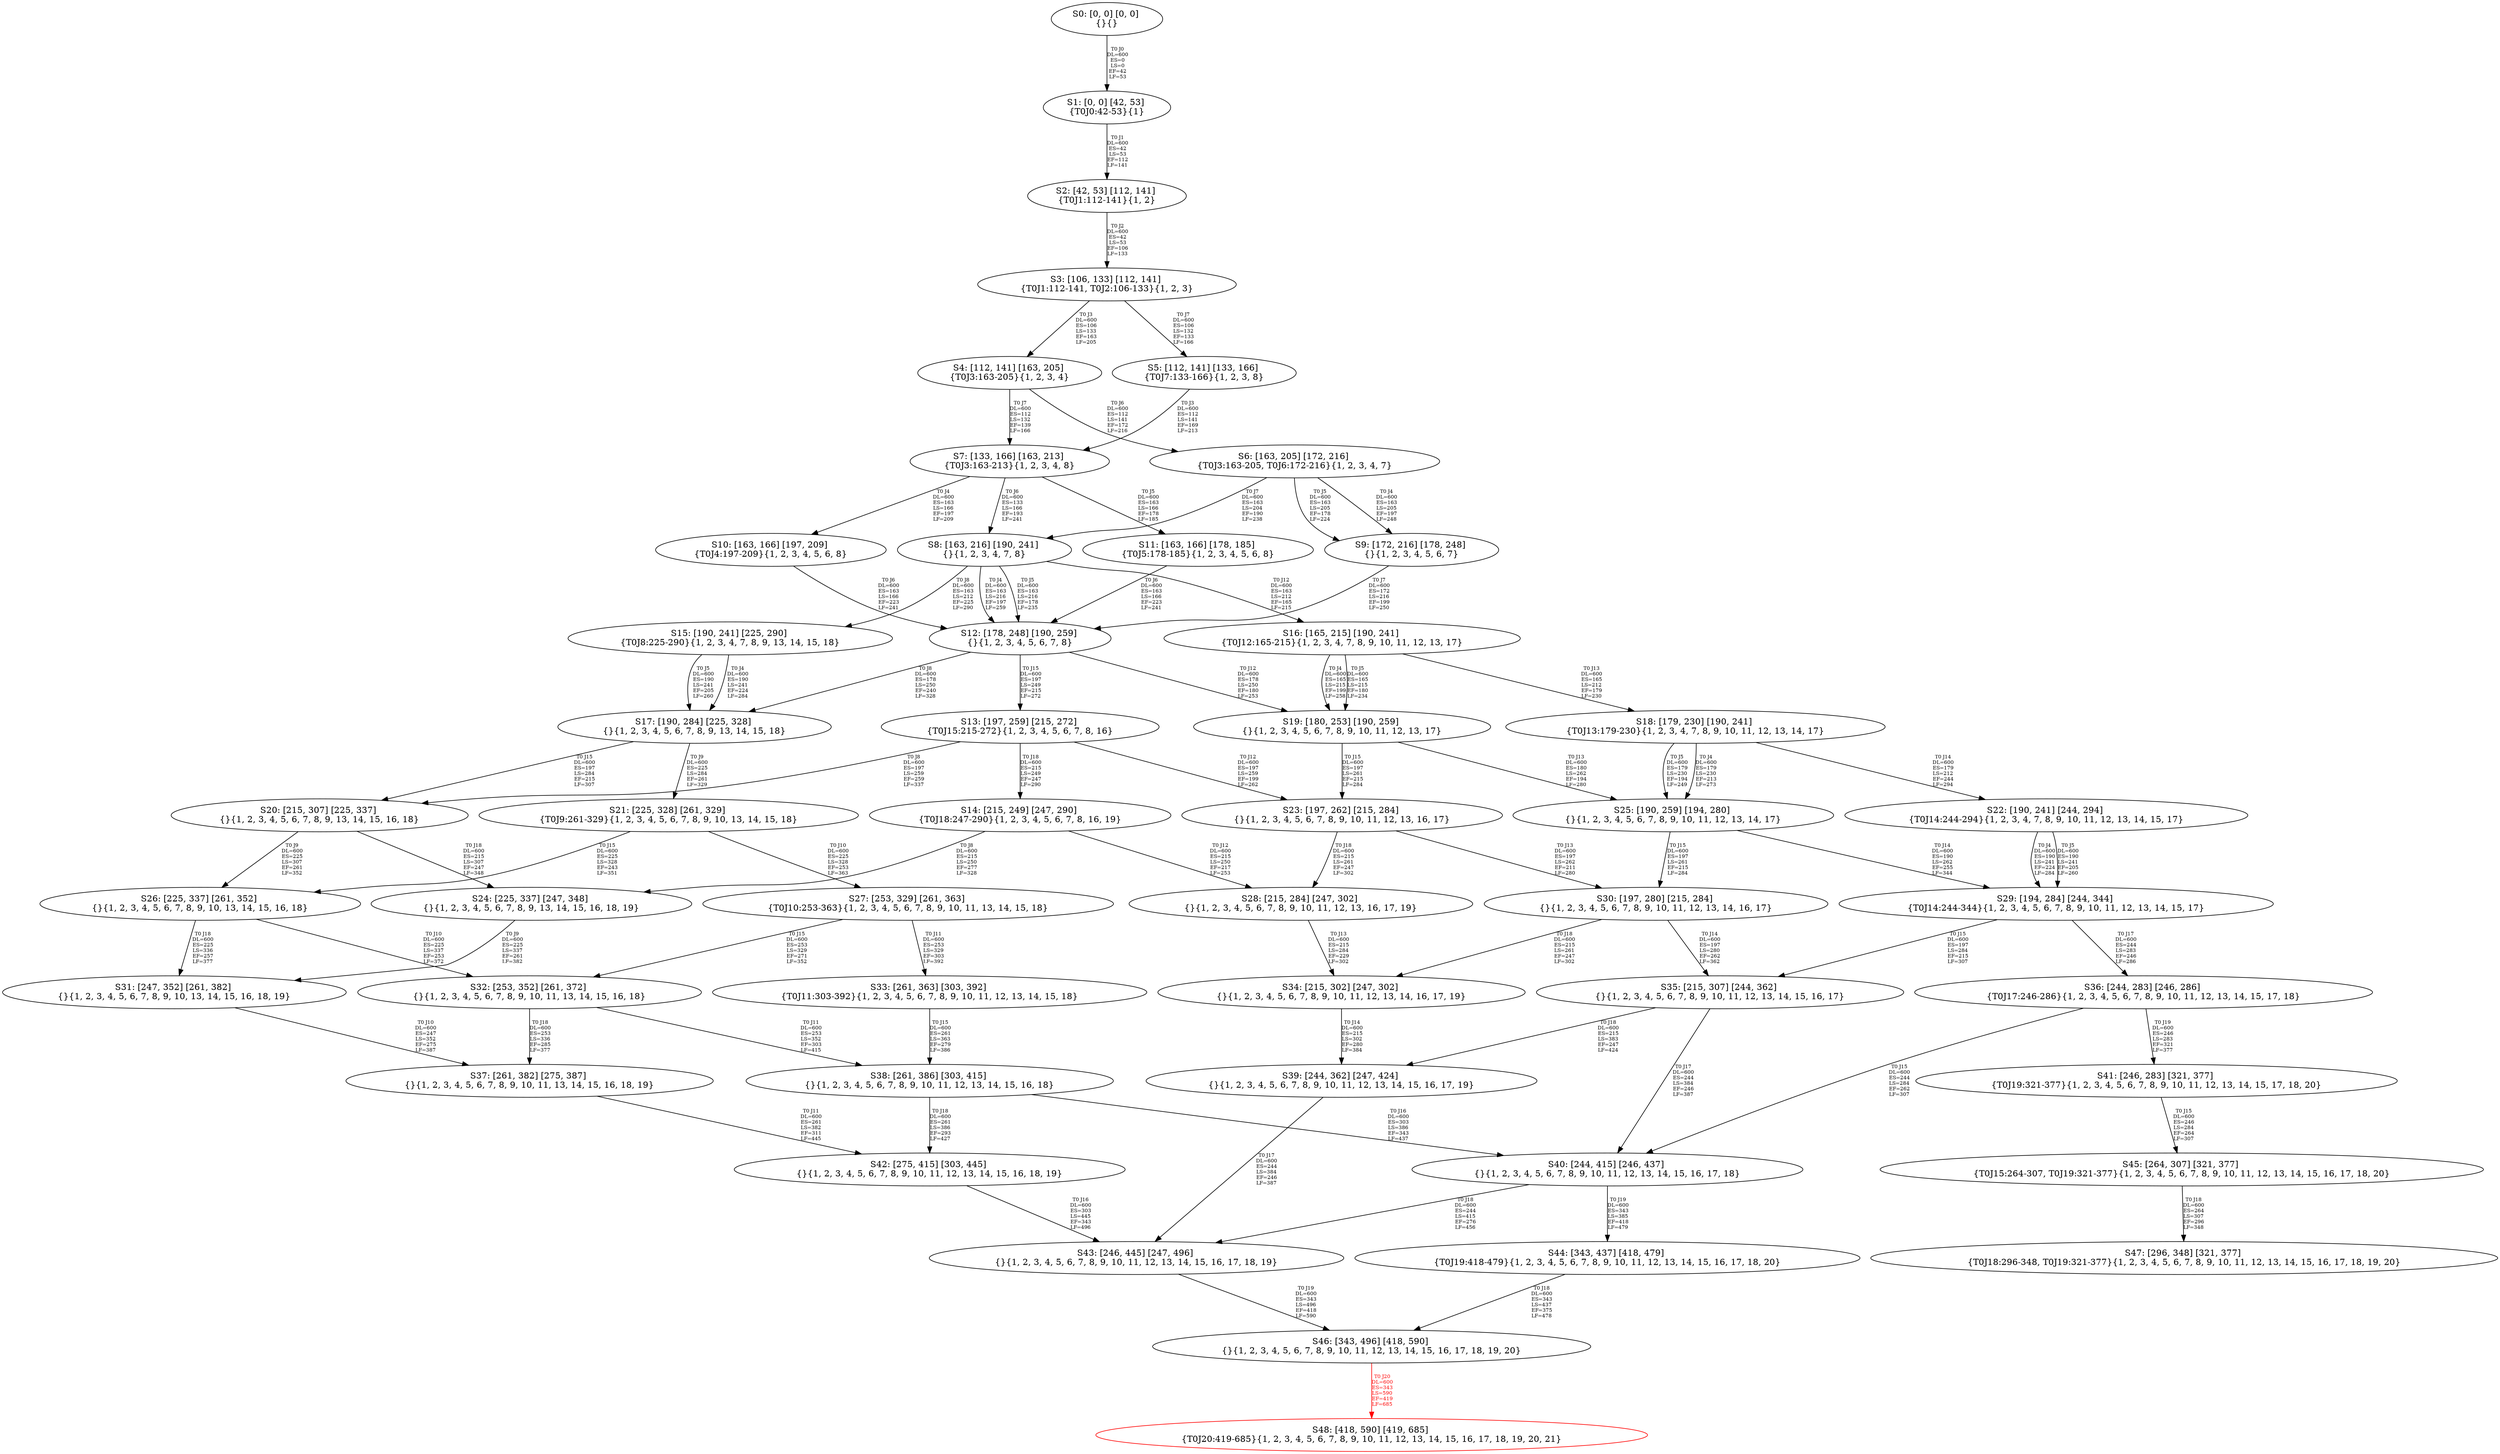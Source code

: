digraph {
	S0[label="S0: [0, 0] [0, 0] \n{}{}"];
	S1[label="S1: [0, 0] [42, 53] \n{T0J0:42-53}{1}"];
	S2[label="S2: [42, 53] [112, 141] \n{T0J1:112-141}{1, 2}"];
	S3[label="S3: [106, 133] [112, 141] \n{T0J1:112-141, T0J2:106-133}{1, 2, 3}"];
	S4[label="S4: [112, 141] [163, 205] \n{T0J3:163-205}{1, 2, 3, 4}"];
	S5[label="S5: [112, 141] [133, 166] \n{T0J7:133-166}{1, 2, 3, 8}"];
	S6[label="S6: [163, 205] [172, 216] \n{T0J3:163-205, T0J6:172-216}{1, 2, 3, 4, 7}"];
	S7[label="S7: [133, 166] [163, 213] \n{T0J3:163-213}{1, 2, 3, 4, 8}"];
	S8[label="S8: [163, 216] [190, 241] \n{}{1, 2, 3, 4, 7, 8}"];
	S9[label="S9: [172, 216] [178, 248] \n{}{1, 2, 3, 4, 5, 6, 7}"];
	S10[label="S10: [163, 166] [197, 209] \n{T0J4:197-209}{1, 2, 3, 4, 5, 6, 8}"];
	S11[label="S11: [163, 166] [178, 185] \n{T0J5:178-185}{1, 2, 3, 4, 5, 6, 8}"];
	S12[label="S12: [178, 248] [190, 259] \n{}{1, 2, 3, 4, 5, 6, 7, 8}"];
	S13[label="S13: [197, 259] [215, 272] \n{T0J15:215-272}{1, 2, 3, 4, 5, 6, 7, 8, 16}"];
	S14[label="S14: [215, 249] [247, 290] \n{T0J18:247-290}{1, 2, 3, 4, 5, 6, 7, 8, 16, 19}"];
	S15[label="S15: [190, 241] [225, 290] \n{T0J8:225-290}{1, 2, 3, 4, 7, 8, 9, 13, 14, 15, 18}"];
	S16[label="S16: [165, 215] [190, 241] \n{T0J12:165-215}{1, 2, 3, 4, 7, 8, 9, 10, 11, 12, 13, 17}"];
	S17[label="S17: [190, 284] [225, 328] \n{}{1, 2, 3, 4, 5, 6, 7, 8, 9, 13, 14, 15, 18}"];
	S18[label="S18: [179, 230] [190, 241] \n{T0J13:179-230}{1, 2, 3, 4, 7, 8, 9, 10, 11, 12, 13, 14, 17}"];
	S19[label="S19: [180, 253] [190, 259] \n{}{1, 2, 3, 4, 5, 6, 7, 8, 9, 10, 11, 12, 13, 17}"];
	S20[label="S20: [215, 307] [225, 337] \n{}{1, 2, 3, 4, 5, 6, 7, 8, 9, 13, 14, 15, 16, 18}"];
	S21[label="S21: [225, 328] [261, 329] \n{T0J9:261-329}{1, 2, 3, 4, 5, 6, 7, 8, 9, 10, 13, 14, 15, 18}"];
	S22[label="S22: [190, 241] [244, 294] \n{T0J14:244-294}{1, 2, 3, 4, 7, 8, 9, 10, 11, 12, 13, 14, 15, 17}"];
	S23[label="S23: [197, 262] [215, 284] \n{}{1, 2, 3, 4, 5, 6, 7, 8, 9, 10, 11, 12, 13, 16, 17}"];
	S24[label="S24: [225, 337] [247, 348] \n{}{1, 2, 3, 4, 5, 6, 7, 8, 9, 13, 14, 15, 16, 18, 19}"];
	S25[label="S25: [190, 259] [194, 280] \n{}{1, 2, 3, 4, 5, 6, 7, 8, 9, 10, 11, 12, 13, 14, 17}"];
	S26[label="S26: [225, 337] [261, 352] \n{}{1, 2, 3, 4, 5, 6, 7, 8, 9, 10, 13, 14, 15, 16, 18}"];
	S27[label="S27: [253, 329] [261, 363] \n{T0J10:253-363}{1, 2, 3, 4, 5, 6, 7, 8, 9, 10, 11, 13, 14, 15, 18}"];
	S28[label="S28: [215, 284] [247, 302] \n{}{1, 2, 3, 4, 5, 6, 7, 8, 9, 10, 11, 12, 13, 16, 17, 19}"];
	S29[label="S29: [194, 284] [244, 344] \n{T0J14:244-344}{1, 2, 3, 4, 5, 6, 7, 8, 9, 10, 11, 12, 13, 14, 15, 17}"];
	S30[label="S30: [197, 280] [215, 284] \n{}{1, 2, 3, 4, 5, 6, 7, 8, 9, 10, 11, 12, 13, 14, 16, 17}"];
	S31[label="S31: [247, 352] [261, 382] \n{}{1, 2, 3, 4, 5, 6, 7, 8, 9, 10, 13, 14, 15, 16, 18, 19}"];
	S32[label="S32: [253, 352] [261, 372] \n{}{1, 2, 3, 4, 5, 6, 7, 8, 9, 10, 11, 13, 14, 15, 16, 18}"];
	S33[label="S33: [261, 363] [303, 392] \n{T0J11:303-392}{1, 2, 3, 4, 5, 6, 7, 8, 9, 10, 11, 12, 13, 14, 15, 18}"];
	S34[label="S34: [215, 302] [247, 302] \n{}{1, 2, 3, 4, 5, 6, 7, 8, 9, 10, 11, 12, 13, 14, 16, 17, 19}"];
	S35[label="S35: [215, 307] [244, 362] \n{}{1, 2, 3, 4, 5, 6, 7, 8, 9, 10, 11, 12, 13, 14, 15, 16, 17}"];
	S36[label="S36: [244, 283] [246, 286] \n{T0J17:246-286}{1, 2, 3, 4, 5, 6, 7, 8, 9, 10, 11, 12, 13, 14, 15, 17, 18}"];
	S37[label="S37: [261, 382] [275, 387] \n{}{1, 2, 3, 4, 5, 6, 7, 8, 9, 10, 11, 13, 14, 15, 16, 18, 19}"];
	S38[label="S38: [261, 386] [303, 415] \n{}{1, 2, 3, 4, 5, 6, 7, 8, 9, 10, 11, 12, 13, 14, 15, 16, 18}"];
	S39[label="S39: [244, 362] [247, 424] \n{}{1, 2, 3, 4, 5, 6, 7, 8, 9, 10, 11, 12, 13, 14, 15, 16, 17, 19}"];
	S40[label="S40: [244, 415] [246, 437] \n{}{1, 2, 3, 4, 5, 6, 7, 8, 9, 10, 11, 12, 13, 14, 15, 16, 17, 18}"];
	S41[label="S41: [246, 283] [321, 377] \n{T0J19:321-377}{1, 2, 3, 4, 5, 6, 7, 8, 9, 10, 11, 12, 13, 14, 15, 17, 18, 20}"];
	S42[label="S42: [275, 415] [303, 445] \n{}{1, 2, 3, 4, 5, 6, 7, 8, 9, 10, 11, 12, 13, 14, 15, 16, 18, 19}"];
	S43[label="S43: [246, 445] [247, 496] \n{}{1, 2, 3, 4, 5, 6, 7, 8, 9, 10, 11, 12, 13, 14, 15, 16, 17, 18, 19}"];
	S44[label="S44: [343, 437] [418, 479] \n{T0J19:418-479}{1, 2, 3, 4, 5, 6, 7, 8, 9, 10, 11, 12, 13, 14, 15, 16, 17, 18, 20}"];
	S45[label="S45: [264, 307] [321, 377] \n{T0J15:264-307, T0J19:321-377}{1, 2, 3, 4, 5, 6, 7, 8, 9, 10, 11, 12, 13, 14, 15, 16, 17, 18, 20}"];
	S46[label="S46: [343, 496] [418, 590] \n{}{1, 2, 3, 4, 5, 6, 7, 8, 9, 10, 11, 12, 13, 14, 15, 16, 17, 18, 19, 20}"];
	S47[label="S47: [296, 348] [321, 377] \n{T0J18:296-348, T0J19:321-377}{1, 2, 3, 4, 5, 6, 7, 8, 9, 10, 11, 12, 13, 14, 15, 16, 17, 18, 19, 20}"];
	S48[label="S48: [418, 590] [419, 685] \n{T0J20:419-685}{1, 2, 3, 4, 5, 6, 7, 8, 9, 10, 11, 12, 13, 14, 15, 16, 17, 18, 19, 20, 21}"];
	S0 -> S1[label="T0 J0\nDL=600\nES=0\nLS=0\nEF=42\nLF=53",fontsize=8];
	S1 -> S2[label="T0 J1\nDL=600\nES=42\nLS=53\nEF=112\nLF=141",fontsize=8];
	S2 -> S3[label="T0 J2\nDL=600\nES=42\nLS=53\nEF=106\nLF=133",fontsize=8];
	S3 -> S4[label="T0 J3\nDL=600\nES=106\nLS=133\nEF=163\nLF=205",fontsize=8];
	S3 -> S5[label="T0 J7\nDL=600\nES=106\nLS=132\nEF=133\nLF=166",fontsize=8];
	S4 -> S6[label="T0 J6\nDL=600\nES=112\nLS=141\nEF=172\nLF=216",fontsize=8];
	S4 -> S7[label="T0 J7\nDL=600\nES=112\nLS=132\nEF=139\nLF=166",fontsize=8];
	S5 -> S7[label="T0 J3\nDL=600\nES=112\nLS=141\nEF=169\nLF=213",fontsize=8];
	S6 -> S9[label="T0 J4\nDL=600\nES=163\nLS=205\nEF=197\nLF=248",fontsize=8];
	S6 -> S9[label="T0 J5\nDL=600\nES=163\nLS=205\nEF=178\nLF=224",fontsize=8];
	S6 -> S8[label="T0 J7\nDL=600\nES=163\nLS=204\nEF=190\nLF=238",fontsize=8];
	S7 -> S10[label="T0 J4\nDL=600\nES=163\nLS=166\nEF=197\nLF=209",fontsize=8];
	S7 -> S11[label="T0 J5\nDL=600\nES=163\nLS=166\nEF=178\nLF=185",fontsize=8];
	S7 -> S8[label="T0 J6\nDL=600\nES=133\nLS=166\nEF=193\nLF=241",fontsize=8];
	S8 -> S12[label="T0 J4\nDL=600\nES=163\nLS=216\nEF=197\nLF=259",fontsize=8];
	S8 -> S12[label="T0 J5\nDL=600\nES=163\nLS=216\nEF=178\nLF=235",fontsize=8];
	S8 -> S15[label="T0 J8\nDL=600\nES=163\nLS=212\nEF=225\nLF=290",fontsize=8];
	S8 -> S16[label="T0 J12\nDL=600\nES=163\nLS=212\nEF=165\nLF=215",fontsize=8];
	S9 -> S12[label="T0 J7\nDL=600\nES=172\nLS=216\nEF=199\nLF=250",fontsize=8];
	S10 -> S12[label="T0 J6\nDL=600\nES=163\nLS=166\nEF=223\nLF=241",fontsize=8];
	S11 -> S12[label="T0 J6\nDL=600\nES=163\nLS=166\nEF=223\nLF=241",fontsize=8];
	S12 -> S17[label="T0 J8\nDL=600\nES=178\nLS=250\nEF=240\nLF=328",fontsize=8];
	S12 -> S19[label="T0 J12\nDL=600\nES=178\nLS=250\nEF=180\nLF=253",fontsize=8];
	S12 -> S13[label="T0 J15\nDL=600\nES=197\nLS=249\nEF=215\nLF=272",fontsize=8];
	S13 -> S20[label="T0 J8\nDL=600\nES=197\nLS=259\nEF=259\nLF=337",fontsize=8];
	S13 -> S23[label="T0 J12\nDL=600\nES=197\nLS=259\nEF=199\nLF=262",fontsize=8];
	S13 -> S14[label="T0 J18\nDL=600\nES=215\nLS=249\nEF=247\nLF=290",fontsize=8];
	S14 -> S24[label="T0 J8\nDL=600\nES=215\nLS=250\nEF=277\nLF=328",fontsize=8];
	S14 -> S28[label="T0 J12\nDL=600\nES=215\nLS=250\nEF=217\nLF=253",fontsize=8];
	S15 -> S17[label="T0 J4\nDL=600\nES=190\nLS=241\nEF=224\nLF=284",fontsize=8];
	S15 -> S17[label="T0 J5\nDL=600\nES=190\nLS=241\nEF=205\nLF=260",fontsize=8];
	S16 -> S19[label="T0 J4\nDL=600\nES=165\nLS=215\nEF=199\nLF=258",fontsize=8];
	S16 -> S19[label="T0 J5\nDL=600\nES=165\nLS=215\nEF=180\nLF=234",fontsize=8];
	S16 -> S18[label="T0 J13\nDL=600\nES=165\nLS=212\nEF=179\nLF=230",fontsize=8];
	S17 -> S21[label="T0 J9\nDL=600\nES=225\nLS=284\nEF=261\nLF=329",fontsize=8];
	S17 -> S20[label="T0 J15\nDL=600\nES=197\nLS=284\nEF=215\nLF=307",fontsize=8];
	S18 -> S25[label="T0 J4\nDL=600\nES=179\nLS=230\nEF=213\nLF=273",fontsize=8];
	S18 -> S25[label="T0 J5\nDL=600\nES=179\nLS=230\nEF=194\nLF=249",fontsize=8];
	S18 -> S22[label="T0 J14\nDL=600\nES=179\nLS=212\nEF=244\nLF=294",fontsize=8];
	S19 -> S25[label="T0 J13\nDL=600\nES=180\nLS=262\nEF=194\nLF=280",fontsize=8];
	S19 -> S23[label="T0 J15\nDL=600\nES=197\nLS=261\nEF=215\nLF=284",fontsize=8];
	S20 -> S26[label="T0 J9\nDL=600\nES=225\nLS=307\nEF=261\nLF=352",fontsize=8];
	S20 -> S24[label="T0 J18\nDL=600\nES=215\nLS=307\nEF=247\nLF=348",fontsize=8];
	S21 -> S27[label="T0 J10\nDL=600\nES=225\nLS=328\nEF=253\nLF=363",fontsize=8];
	S21 -> S26[label="T0 J15\nDL=600\nES=225\nLS=328\nEF=243\nLF=351",fontsize=8];
	S22 -> S29[label="T0 J4\nDL=600\nES=190\nLS=241\nEF=224\nLF=284",fontsize=8];
	S22 -> S29[label="T0 J5\nDL=600\nES=190\nLS=241\nEF=205\nLF=260",fontsize=8];
	S23 -> S30[label="T0 J13\nDL=600\nES=197\nLS=262\nEF=211\nLF=280",fontsize=8];
	S23 -> S28[label="T0 J18\nDL=600\nES=215\nLS=261\nEF=247\nLF=302",fontsize=8];
	S24 -> S31[label="T0 J9\nDL=600\nES=225\nLS=337\nEF=261\nLF=382",fontsize=8];
	S25 -> S29[label="T0 J14\nDL=600\nES=190\nLS=262\nEF=255\nLF=344",fontsize=8];
	S25 -> S30[label="T0 J15\nDL=600\nES=197\nLS=261\nEF=215\nLF=284",fontsize=8];
	S26 -> S32[label="T0 J10\nDL=600\nES=225\nLS=337\nEF=253\nLF=372",fontsize=8];
	S26 -> S31[label="T0 J18\nDL=600\nES=225\nLS=336\nEF=257\nLF=377",fontsize=8];
	S27 -> S33[label="T0 J11\nDL=600\nES=253\nLS=329\nEF=303\nLF=392",fontsize=8];
	S27 -> S32[label="T0 J15\nDL=600\nES=253\nLS=329\nEF=271\nLF=352",fontsize=8];
	S28 -> S34[label="T0 J13\nDL=600\nES=215\nLS=284\nEF=229\nLF=302",fontsize=8];
	S29 -> S35[label="T0 J15\nDL=600\nES=197\nLS=284\nEF=215\nLF=307",fontsize=8];
	S29 -> S36[label="T0 J17\nDL=600\nES=244\nLS=283\nEF=246\nLF=286",fontsize=8];
	S30 -> S35[label="T0 J14\nDL=600\nES=197\nLS=280\nEF=262\nLF=362",fontsize=8];
	S30 -> S34[label="T0 J18\nDL=600\nES=215\nLS=261\nEF=247\nLF=302",fontsize=8];
	S31 -> S37[label="T0 J10\nDL=600\nES=247\nLS=352\nEF=275\nLF=387",fontsize=8];
	S32 -> S38[label="T0 J11\nDL=600\nES=253\nLS=352\nEF=303\nLF=415",fontsize=8];
	S32 -> S37[label="T0 J18\nDL=600\nES=253\nLS=336\nEF=285\nLF=377",fontsize=8];
	S33 -> S38[label="T0 J15\nDL=600\nES=261\nLS=363\nEF=279\nLF=386",fontsize=8];
	S34 -> S39[label="T0 J14\nDL=600\nES=215\nLS=302\nEF=280\nLF=384",fontsize=8];
	S35 -> S40[label="T0 J17\nDL=600\nES=244\nLS=384\nEF=246\nLF=387",fontsize=8];
	S35 -> S39[label="T0 J18\nDL=600\nES=215\nLS=383\nEF=247\nLF=424",fontsize=8];
	S36 -> S40[label="T0 J15\nDL=600\nES=244\nLS=284\nEF=262\nLF=307",fontsize=8];
	S36 -> S41[label="T0 J19\nDL=600\nES=246\nLS=283\nEF=321\nLF=377",fontsize=8];
	S37 -> S42[label="T0 J11\nDL=600\nES=261\nLS=382\nEF=311\nLF=445",fontsize=8];
	S38 -> S40[label="T0 J16\nDL=600\nES=303\nLS=386\nEF=343\nLF=437",fontsize=8];
	S38 -> S42[label="T0 J18\nDL=600\nES=261\nLS=386\nEF=293\nLF=427",fontsize=8];
	S39 -> S43[label="T0 J17\nDL=600\nES=244\nLS=384\nEF=246\nLF=387",fontsize=8];
	S40 -> S43[label="T0 J18\nDL=600\nES=244\nLS=415\nEF=276\nLF=456",fontsize=8];
	S40 -> S44[label="T0 J19\nDL=600\nES=343\nLS=385\nEF=418\nLF=479",fontsize=8];
	S41 -> S45[label="T0 J15\nDL=600\nES=246\nLS=284\nEF=264\nLF=307",fontsize=8];
	S42 -> S43[label="T0 J16\nDL=600\nES=303\nLS=445\nEF=343\nLF=496",fontsize=8];
	S43 -> S46[label="T0 J19\nDL=600\nES=343\nLS=496\nEF=418\nLF=590",fontsize=8];
	S44 -> S46[label="T0 J18\nDL=600\nES=343\nLS=437\nEF=375\nLF=478",fontsize=8];
	S45 -> S47[label="T0 J18\nDL=600\nES=264\nLS=307\nEF=296\nLF=348",fontsize=8];
	S46 -> S48[label="T0 J20\nDL=600\nES=343\nLS=590\nEF=419\nLF=685",color=Red,fontcolor=Red,fontsize=8];
S48[color=Red];
}
